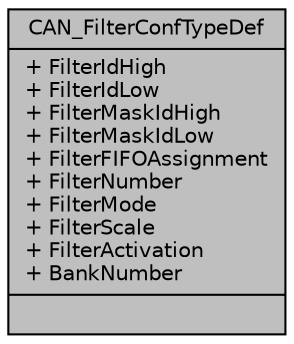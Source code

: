 digraph "CAN_FilterConfTypeDef"
{
  edge [fontname="Helvetica",fontsize="10",labelfontname="Helvetica",labelfontsize="10"];
  node [fontname="Helvetica",fontsize="10",shape=record];
  Node1 [label="{CAN_FilterConfTypeDef\n|+ FilterIdHigh\l+ FilterIdLow\l+ FilterMaskIdHigh\l+ FilterMaskIdLow\l+ FilterFIFOAssignment\l+ FilterNumber\l+ FilterMode\l+ FilterScale\l+ FilterActivation\l+ BankNumber\l|}",height=0.2,width=0.4,color="black", fillcolor="grey75", style="filled", fontcolor="black"];
}
